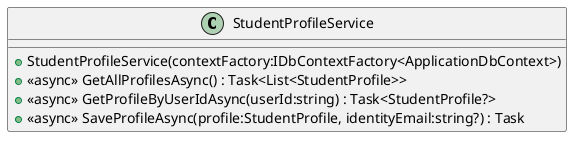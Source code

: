 @startuml
class StudentProfileService {
    + StudentProfileService(contextFactory:IDbContextFactory<ApplicationDbContext>)
    + <<async>> GetAllProfilesAsync() : Task<List<StudentProfile>>
    + <<async>> GetProfileByUserIdAsync(userId:string) : Task<StudentProfile?>
    + <<async>> SaveProfileAsync(profile:StudentProfile, identityEmail:string?) : Task
}
@enduml
